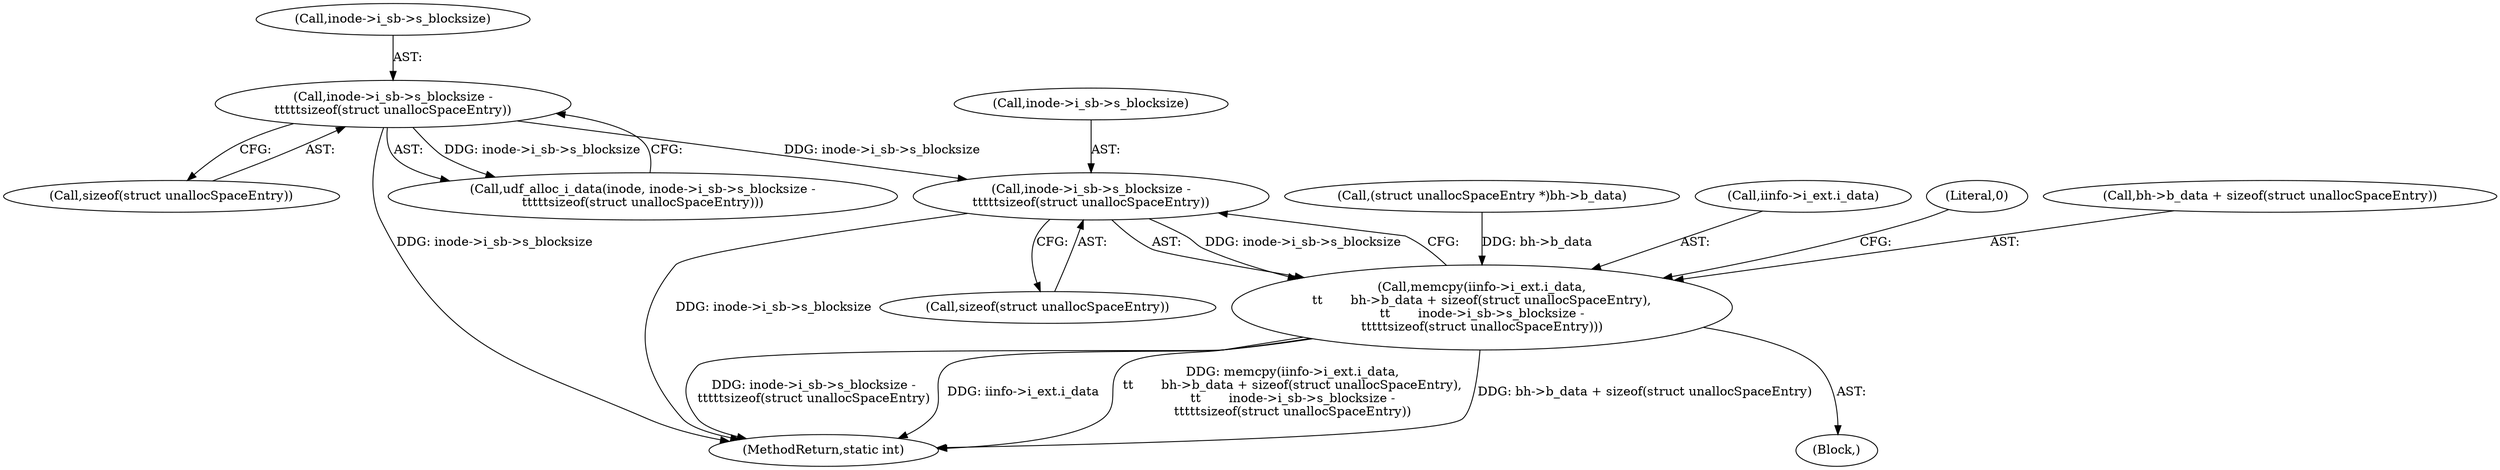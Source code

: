 digraph "0_linux_e159332b9af4b04d882dbcfe1bb0117f0a6d4b58@API" {
"1000572" [label="(Call,inode->i_sb->s_blocksize -\n\t\t\t\t\tsizeof(struct unallocSpaceEntry))"];
"1000549" [label="(Call,inode->i_sb->s_blocksize -\n\t\t\t\t\tsizeof(struct unallocSpaceEntry))"];
"1000560" [label="(Call,memcpy(iinfo->i_ext.i_data,\n\t\t       bh->b_data + sizeof(struct unallocSpaceEntry),\n\t\t       inode->i_sb->s_blocksize -\n\t\t\t\t\tsizeof(struct unallocSpaceEntry)))"];
"1000573" [label="(Call,inode->i_sb->s_blocksize)"];
"1000572" [label="(Call,inode->i_sb->s_blocksize -\n\t\t\t\t\tsizeof(struct unallocSpaceEntry))"];
"1000539" [label="(Call,(struct unallocSpaceEntry *)bh->b_data)"];
"1000550" [label="(Call,inode->i_sb->s_blocksize)"];
"1000561" [label="(Call,iinfo->i_ext.i_data)"];
"1000578" [label="(Call,sizeof(struct unallocSpaceEntry))"];
"1000555" [label="(Call,sizeof(struct unallocSpaceEntry))"];
"1001226" [label="(MethodReturn,static int)"];
"1000581" [label="(Literal,0)"];
"1000560" [label="(Call,memcpy(iinfo->i_ext.i_data,\n\t\t       bh->b_data + sizeof(struct unallocSpaceEntry),\n\t\t       inode->i_sb->s_blocksize -\n\t\t\t\t\tsizeof(struct unallocSpaceEntry)))"];
"1000549" [label="(Call,inode->i_sb->s_blocksize -\n\t\t\t\t\tsizeof(struct unallocSpaceEntry))"];
"1000566" [label="(Call,bh->b_data + sizeof(struct unallocSpaceEntry))"];
"1000547" [label="(Call,udf_alloc_i_data(inode, inode->i_sb->s_blocksize -\n\t\t\t\t\tsizeof(struct unallocSpaceEntry)))"];
"1000522" [label="(Block,)"];
"1000572" -> "1000560"  [label="AST: "];
"1000572" -> "1000578"  [label="CFG: "];
"1000573" -> "1000572"  [label="AST: "];
"1000578" -> "1000572"  [label="AST: "];
"1000560" -> "1000572"  [label="CFG: "];
"1000572" -> "1001226"  [label="DDG: inode->i_sb->s_blocksize"];
"1000572" -> "1000560"  [label="DDG: inode->i_sb->s_blocksize"];
"1000549" -> "1000572"  [label="DDG: inode->i_sb->s_blocksize"];
"1000549" -> "1000547"  [label="AST: "];
"1000549" -> "1000555"  [label="CFG: "];
"1000550" -> "1000549"  [label="AST: "];
"1000555" -> "1000549"  [label="AST: "];
"1000547" -> "1000549"  [label="CFG: "];
"1000549" -> "1001226"  [label="DDG: inode->i_sb->s_blocksize"];
"1000549" -> "1000547"  [label="DDG: inode->i_sb->s_blocksize"];
"1000560" -> "1000522"  [label="AST: "];
"1000561" -> "1000560"  [label="AST: "];
"1000566" -> "1000560"  [label="AST: "];
"1000581" -> "1000560"  [label="CFG: "];
"1000560" -> "1001226"  [label="DDG: memcpy(iinfo->i_ext.i_data,\n\t\t       bh->b_data + sizeof(struct unallocSpaceEntry),\n\t\t       inode->i_sb->s_blocksize -\n\t\t\t\t\tsizeof(struct unallocSpaceEntry))"];
"1000560" -> "1001226"  [label="DDG: bh->b_data + sizeof(struct unallocSpaceEntry)"];
"1000560" -> "1001226"  [label="DDG: inode->i_sb->s_blocksize -\n\t\t\t\t\tsizeof(struct unallocSpaceEntry)"];
"1000560" -> "1001226"  [label="DDG: iinfo->i_ext.i_data"];
"1000539" -> "1000560"  [label="DDG: bh->b_data"];
}
